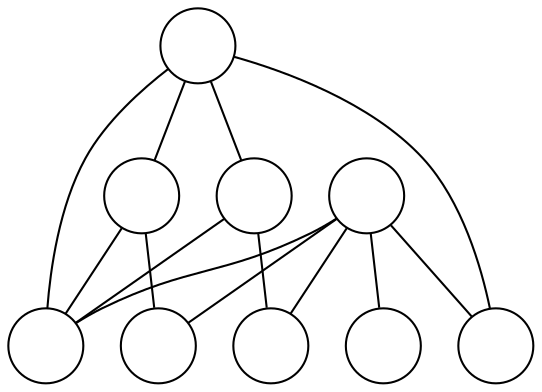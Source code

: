 graph G {
  node[label="", shape=circle]
  0;
  1;
  2;
  3;
  4;
  5;
  6;
  7;
  8;
  5 -- 0;
  5 -- 1;
  6 -- 0;
  6 -- 2;
  7 -- 0;
  7 -- 3;
  7 -- 5;
  7 -- 6;
  8 -- 0;
  8 -- 1;
  8 -- 2;
  8 -- 3;
  8 -- 4;
}
